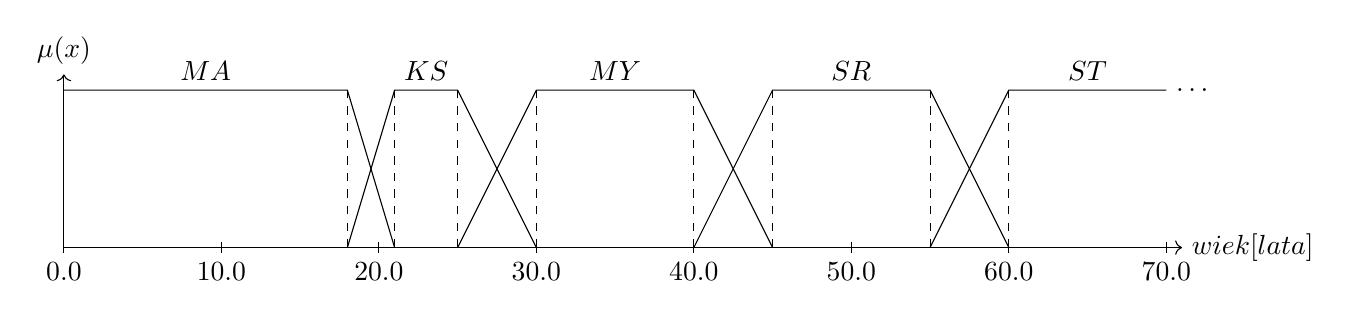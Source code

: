 \begin{tikzpicture}[scale=2]
	\draw
		[->] (0,0) -- (0,1.1) node [anchor=south] {$\mu(x)$};

	\draw
		[->] (0,0) -- (7.1,0) node [anchor=west] {$wiek [lata]$};

	\foreach \x in {0,...,7}
		\pgfmathparse{\x*10}
		\pgfmathsetmacro{\age}{\pgfmathresult}
		\draw 
			(\x, 1pt) -- (\x, -1pt)
			node [anchor=north] {$\age$};

	\draw
		(0, 1) -- node [anchor=south] {$MA$} (1.8, 1) -- (2.1, 0);

	\draw [dashed]
		(1.8, 0) -- (1.8, 1);

	\draw
		(1.8, 0) -- (2.1, 1) -- node [anchor=south] {$KS$} (2.5, 1) -- (3.0, 0);

	\draw [dashed]
		(2.1, 0) -- (2.1, 1);

	\draw [dashed]
		(2.5, 0) -- (2.5, 1);

	\draw
		(2.5, 0) -- (3.0, 1) -- node [anchor=south] {$MY$} (4.0, 1) -- (4.5, 0);

	\draw [dashed]
		(3.0, 0) -- (3.0, 1);

	\draw [dashed]
		(2.5, 0) -- (2.5, 1);

	\draw [dashed]
		(4.0, 0) -- (4.0, 1);

	\draw
		(4.0, 0) -- (4.5, 1) -- node [anchor=south] {$SR$} (5.5, 1) -- (6.0, 0);

	\draw [dashed]
		(4.5, 0) -- (4.5, 1);

	\draw [dashed]
		(5.5, 0) -- (5.5, 1);

	\draw
		(5.5, 0) -- (6.0, 1) -- node [anchor=south] {$ST$} (7.0, 1) node [anchor=west] {$\ldots$};

	\draw [dashed]
		(6.0, 0) -- (6.0, 1);
\end{tikzpicture}
